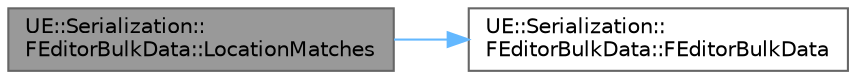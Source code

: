 digraph "UE::Serialization::FEditorBulkData::LocationMatches"
{
 // INTERACTIVE_SVG=YES
 // LATEX_PDF_SIZE
  bgcolor="transparent";
  edge [fontname=Helvetica,fontsize=10,labelfontname=Helvetica,labelfontsize=10];
  node [fontname=Helvetica,fontsize=10,shape=box,height=0.2,width=0.4];
  rankdir="LR";
  Node1 [id="Node000001",label="UE::Serialization::\lFEditorBulkData::LocationMatches",height=0.2,width=0.4,color="gray40", fillcolor="grey60", style="filled", fontcolor="black",tooltip="Return whether *this has the same source for the bulkdata (e.g."];
  Node1 -> Node2 [id="edge1_Node000001_Node000002",color="steelblue1",style="solid",tooltip=" "];
  Node2 [id="Node000002",label="UE::Serialization::\lFEditorBulkData::FEditorBulkData",height=0.2,width=0.4,color="grey40", fillcolor="white", style="filled",URL="$df/d02/classUE_1_1Serialization_1_1FEditorBulkData.html#a58ea5dc13bba12f27d2cace5faee0003",tooltip=" "];
}
